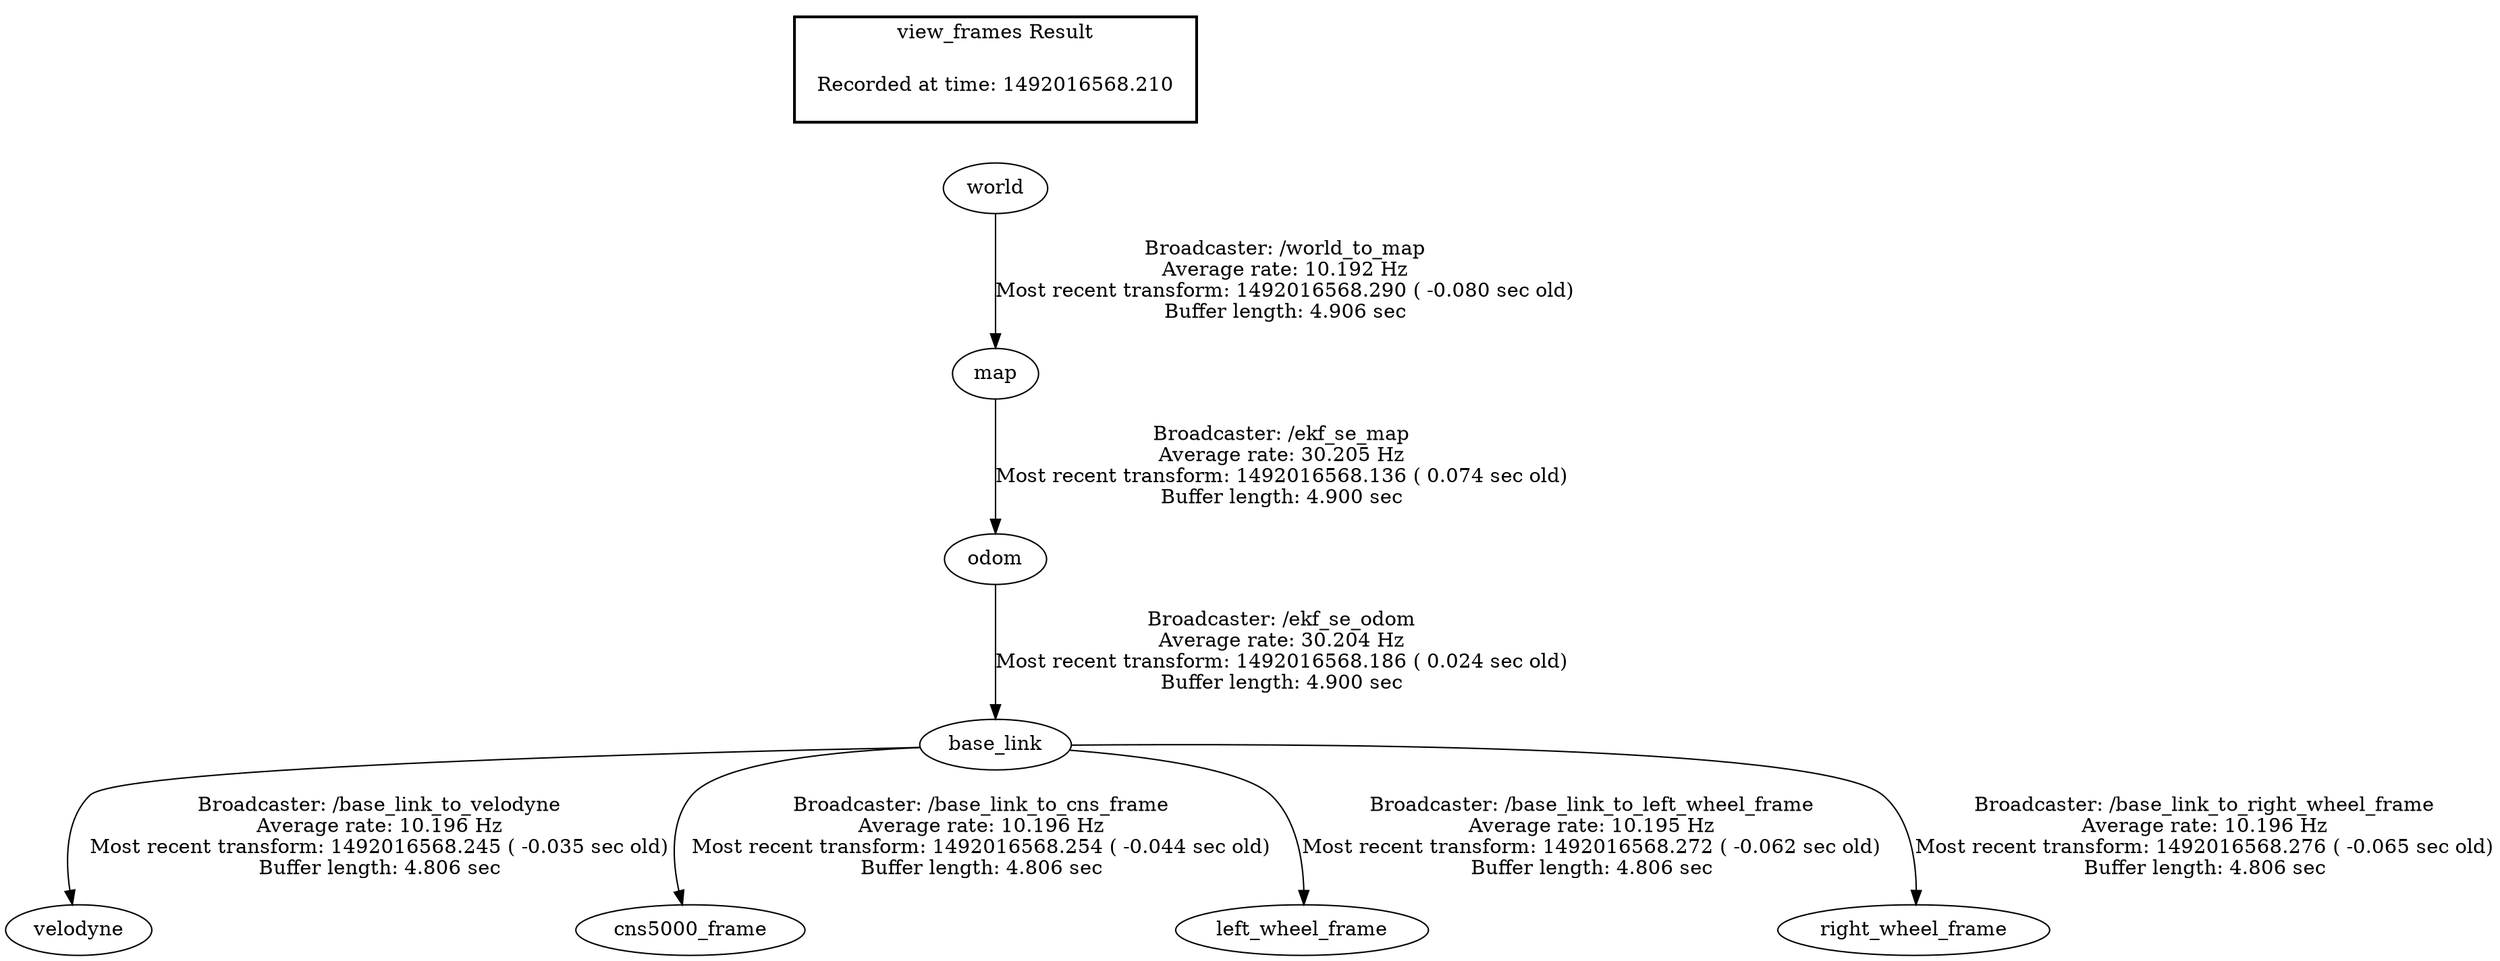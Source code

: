 digraph G {
"map" -> "odom"[label="Broadcaster: /ekf_se_map\nAverage rate: 30.205 Hz\nMost recent transform: 1492016568.136 ( 0.074 sec old)\nBuffer length: 4.900 sec\n"];
"world" -> "map"[label="Broadcaster: /world_to_map\nAverage rate: 10.192 Hz\nMost recent transform: 1492016568.290 ( -0.080 sec old)\nBuffer length: 4.906 sec\n"];
"odom" -> "base_link"[label="Broadcaster: /ekf_se_odom\nAverage rate: 30.204 Hz\nMost recent transform: 1492016568.186 ( 0.024 sec old)\nBuffer length: 4.900 sec\n"];
"base_link" -> "velodyne"[label="Broadcaster: /base_link_to_velodyne\nAverage rate: 10.196 Hz\nMost recent transform: 1492016568.245 ( -0.035 sec old)\nBuffer length: 4.806 sec\n"];
"base_link" -> "cns5000_frame"[label="Broadcaster: /base_link_to_cns_frame\nAverage rate: 10.196 Hz\nMost recent transform: 1492016568.254 ( -0.044 sec old)\nBuffer length: 4.806 sec\n"];
"base_link" -> "left_wheel_frame"[label="Broadcaster: /base_link_to_left_wheel_frame\nAverage rate: 10.195 Hz\nMost recent transform: 1492016568.272 ( -0.062 sec old)\nBuffer length: 4.806 sec\n"];
"base_link" -> "right_wheel_frame"[label="Broadcaster: /base_link_to_right_wheel_frame\nAverage rate: 10.196 Hz\nMost recent transform: 1492016568.276 ( -0.065 sec old)\nBuffer length: 4.806 sec\n"];
edge [style=invis];
 subgraph cluster_legend { style=bold; color=black; label ="view_frames Result";
"Recorded at time: 1492016568.210"[ shape=plaintext ] ;
 }->"world";
}